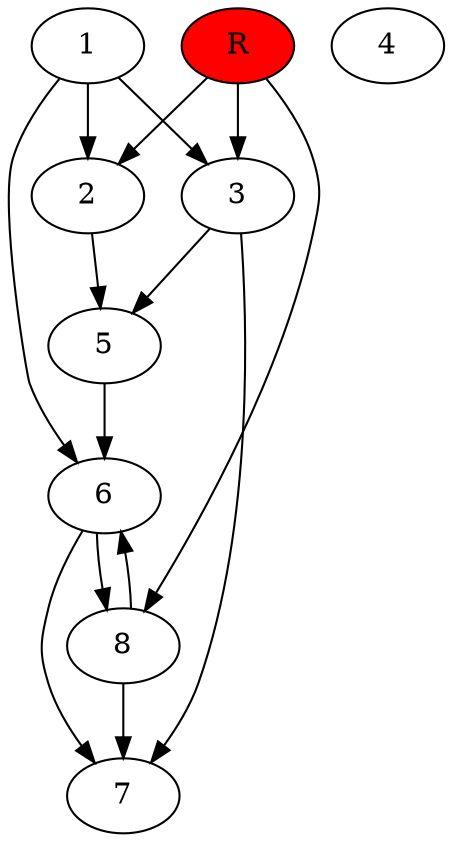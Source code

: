 digraph prb13978 {
	1
	2
	3
	4
	5
	6
	7
	8
	R [fillcolor="#ff0000" style=filled]
	1 -> 2
	1 -> 3
	1 -> 6
	2 -> 5
	3 -> 5
	3 -> 7
	5 -> 6
	6 -> 7
	6 -> 8
	8 -> 6
	8 -> 7
	R -> 2
	R -> 3
	R -> 8
}
